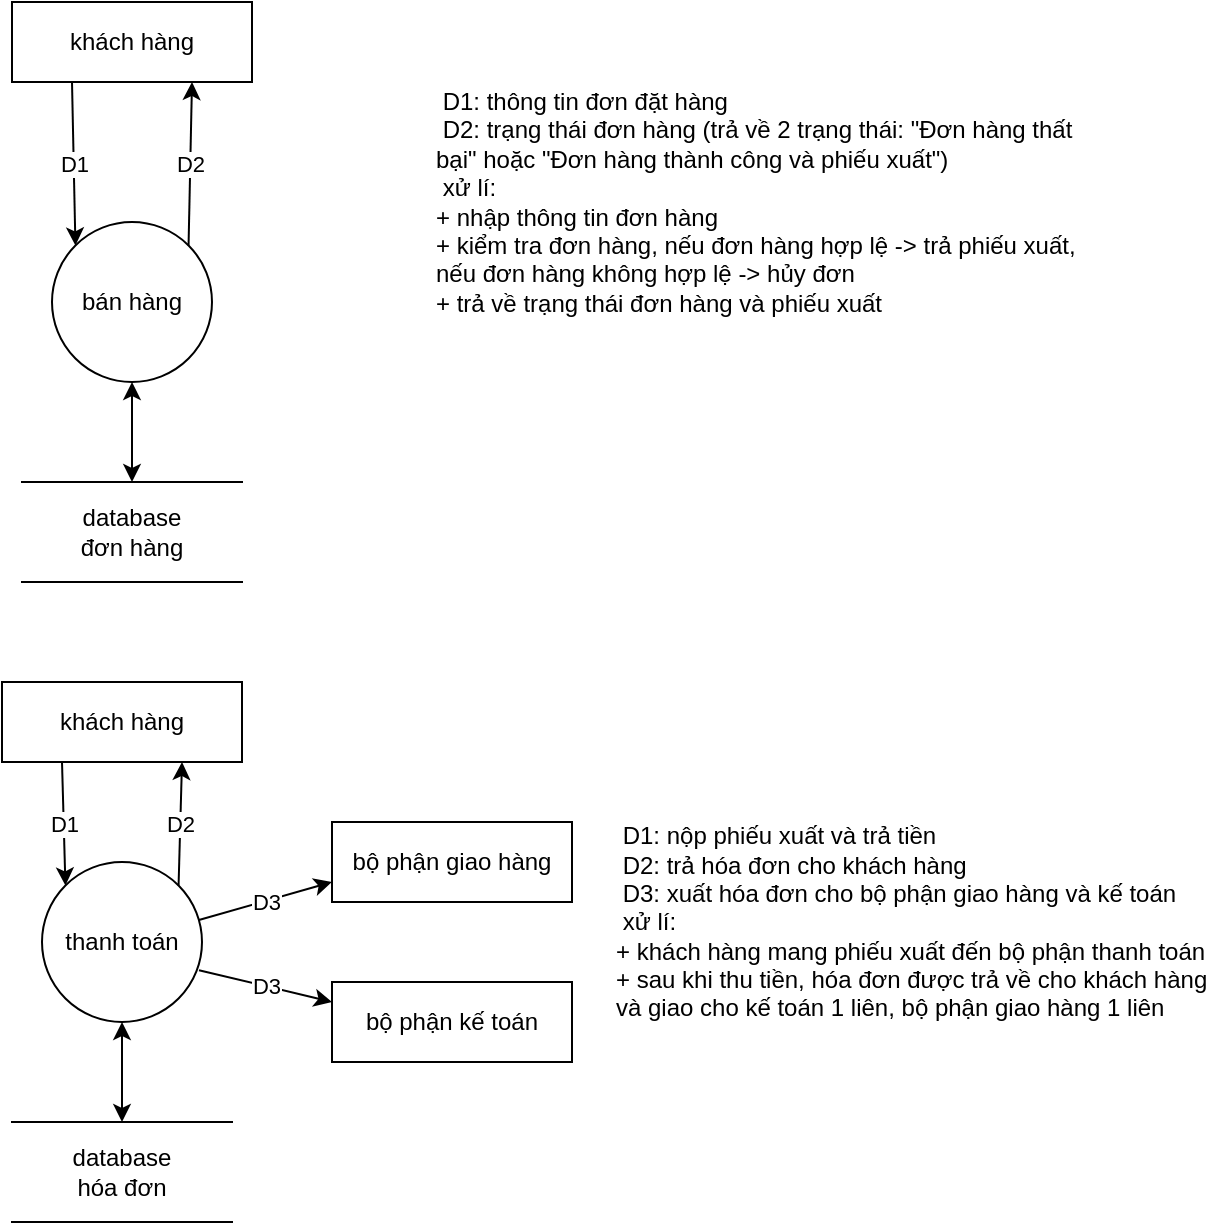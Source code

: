 <mxfile version="13.8.8" type="device"><diagram id="dVaBYh9RoC5aar5UG0lA" name="Page-1"><mxGraphModel dx="688" dy="462" grid="1" gridSize="10" guides="1" tooltips="1" connect="1" arrows="1" fold="1" page="1" pageScale="1" pageWidth="850" pageHeight="1100" math="0" shadow="0"><root><mxCell id="0"/><mxCell id="1" parent="0"/><mxCell id="G1XSoQh2a0YmFX573Vfn-1" value="khách hàng" style="rounded=0;whiteSpace=wrap;html=1;" vertex="1" parent="1"><mxGeometry x="240" y="80" width="120" height="40" as="geometry"/></mxCell><mxCell id="G1XSoQh2a0YmFX573Vfn-2" value="bán hàng" style="ellipse;whiteSpace=wrap;html=1;aspect=fixed;" vertex="1" parent="1"><mxGeometry x="260" y="190" width="80" height="80" as="geometry"/></mxCell><mxCell id="G1XSoQh2a0YmFX573Vfn-3" value="D1" style="endArrow=classic;html=1;exitX=0.25;exitY=1;exitDx=0;exitDy=0;entryX=0;entryY=0;entryDx=0;entryDy=0;" edge="1" parent="1" source="G1XSoQh2a0YmFX573Vfn-1" target="G1XSoQh2a0YmFX573Vfn-2"><mxGeometry width="50" height="50" relative="1" as="geometry"><mxPoint x="330" y="270" as="sourcePoint"/><mxPoint x="380" y="220" as="targetPoint"/></mxGeometry></mxCell><mxCell id="G1XSoQh2a0YmFX573Vfn-4" value="D2" style="endArrow=classic;html=1;exitX=1;exitY=0;exitDx=0;exitDy=0;entryX=0.75;entryY=1;entryDx=0;entryDy=0;" edge="1" parent="1" source="G1XSoQh2a0YmFX573Vfn-2" target="G1XSoQh2a0YmFX573Vfn-1"><mxGeometry width="50" height="50" relative="1" as="geometry"><mxPoint x="330" y="270" as="sourcePoint"/><mxPoint x="380" y="220" as="targetPoint"/></mxGeometry></mxCell><mxCell id="G1XSoQh2a0YmFX573Vfn-5" value="&amp;nbsp;D1: thông tin đơn đặt hàng&lt;br&gt;&amp;nbsp;D2: trạng thái đơn hàng (trả về 2 trạng thái: &quot;Đơn hàng thất bại&quot; hoặc &quot;Đơn hàng thành công và phiếu xuất&quot;)&lt;br&gt;&amp;nbsp;xử lí:&lt;br&gt;+ nhập thông tin đơn hàng&lt;br&gt;+ kiểm tra đơn hàng, nếu đơn hàng hợp lệ -&amp;gt; trả phiếu xuất, nếu đơn hàng không hợp lệ -&amp;gt; hủy đơn&lt;br&gt;+ trả về trạng thái đơn hàng và phiếu xuất" style="text;html=1;strokeColor=none;fillColor=none;align=left;verticalAlign=middle;whiteSpace=wrap;rounded=0;" vertex="1" parent="1"><mxGeometry x="450" y="90" width="340" height="180" as="geometry"/></mxCell><mxCell id="G1XSoQh2a0YmFX573Vfn-7" value="database&lt;br&gt;đơn hàng" style="shape=partialRectangle;whiteSpace=wrap;html=1;left=0;right=0;fillColor=none;" vertex="1" parent="1"><mxGeometry x="245" y="320" width="110" height="50" as="geometry"/></mxCell><mxCell id="G1XSoQh2a0YmFX573Vfn-10" value="" style="endArrow=classic;startArrow=classic;html=1;exitX=0.5;exitY=0;exitDx=0;exitDy=0;entryX=0.5;entryY=1;entryDx=0;entryDy=0;" edge="1" parent="1" source="G1XSoQh2a0YmFX573Vfn-7" target="G1XSoQh2a0YmFX573Vfn-2"><mxGeometry width="50" height="50" relative="1" as="geometry"><mxPoint x="330" y="260" as="sourcePoint"/><mxPoint x="380" y="210" as="targetPoint"/></mxGeometry></mxCell><mxCell id="G1XSoQh2a0YmFX573Vfn-11" value="khách hàng" style="rounded=0;whiteSpace=wrap;html=1;" vertex="1" parent="1"><mxGeometry x="235" y="420" width="120" height="40" as="geometry"/></mxCell><mxCell id="G1XSoQh2a0YmFX573Vfn-12" value="thanh toán" style="ellipse;whiteSpace=wrap;html=1;aspect=fixed;" vertex="1" parent="1"><mxGeometry x="255" y="510" width="80" height="80" as="geometry"/></mxCell><mxCell id="G1XSoQh2a0YmFX573Vfn-13" value="D1" style="endArrow=none;html=1;exitX=0;exitY=0;exitDx=0;exitDy=0;startArrow=classic;startFill=1;endFill=0;entryX=0.25;entryY=1;entryDx=0;entryDy=0;" edge="1" source="G1XSoQh2a0YmFX573Vfn-12" target="G1XSoQh2a0YmFX573Vfn-11" parent="1"><mxGeometry width="50" height="50" relative="1" as="geometry"><mxPoint x="325" y="610" as="sourcePoint"/><mxPoint x="230" y="530" as="targetPoint"/></mxGeometry></mxCell><mxCell id="G1XSoQh2a0YmFX573Vfn-14" value="D2" style="endArrow=none;html=1;exitX=0.75;exitY=1;exitDx=0;exitDy=0;startArrow=classic;startFill=1;endFill=0;entryX=1;entryY=0;entryDx=0;entryDy=0;" edge="1" source="G1XSoQh2a0YmFX573Vfn-11" target="G1XSoQh2a0YmFX573Vfn-12" parent="1"><mxGeometry width="50" height="50" relative="1" as="geometry"><mxPoint x="325" y="610" as="sourcePoint"/><mxPoint x="360" y="490" as="targetPoint"/></mxGeometry></mxCell><mxCell id="G1XSoQh2a0YmFX573Vfn-15" value="database&lt;br&gt;hóa đơn" style="shape=partialRectangle;whiteSpace=wrap;html=1;left=0;right=0;fillColor=none;" vertex="1" parent="1"><mxGeometry x="240" y="640" width="110" height="50" as="geometry"/></mxCell><mxCell id="G1XSoQh2a0YmFX573Vfn-16" value="" style="endArrow=classic;startArrow=classic;html=1;exitX=0.5;exitY=0;exitDx=0;exitDy=0;entryX=0.5;entryY=1;entryDx=0;entryDy=0;" edge="1" source="G1XSoQh2a0YmFX573Vfn-15" target="G1XSoQh2a0YmFX573Vfn-12" parent="1"><mxGeometry width="50" height="50" relative="1" as="geometry"><mxPoint x="325" y="600" as="sourcePoint"/><mxPoint x="375" y="550" as="targetPoint"/></mxGeometry></mxCell><mxCell id="G1XSoQh2a0YmFX573Vfn-17" value="&amp;nbsp;D1: nộp phiếu xuất và trả tiền&lt;br&gt;&amp;nbsp;D2: trả hóa đơn cho khách hàng&lt;br&gt;&amp;nbsp;D3: xuất hóa đơn cho bộ phận giao hàng và kế toán&lt;br&gt;&amp;nbsp;xử lí:&lt;br&gt;+ khách hàng mang phiếu xuất đến bộ phận thanh toán&lt;br&gt;+ sau khi thu tiền, hóa đơn được trả về cho khách hàng và giao cho kế toán 1 liên, bộ phận giao hàng 1 liên" style="text;html=1;strokeColor=none;fillColor=none;align=left;verticalAlign=middle;whiteSpace=wrap;rounded=0;" vertex="1" parent="1"><mxGeometry x="540" y="450" width="300" height="180" as="geometry"/></mxCell><mxCell id="G1XSoQh2a0YmFX573Vfn-19" value="bộ phận giao hàng" style="rounded=0;whiteSpace=wrap;html=1;" vertex="1" parent="1"><mxGeometry x="400" y="490" width="120" height="40" as="geometry"/></mxCell><mxCell id="G1XSoQh2a0YmFX573Vfn-20" value="bộ phận kế toán" style="rounded=0;whiteSpace=wrap;html=1;" vertex="1" parent="1"><mxGeometry x="400" y="570" width="120" height="40" as="geometry"/></mxCell><mxCell id="G1XSoQh2a0YmFX573Vfn-21" value="D3" style="endArrow=classic;html=1;entryX=0;entryY=0.75;entryDx=0;entryDy=0;" edge="1" parent="1" source="G1XSoQh2a0YmFX573Vfn-12" target="G1XSoQh2a0YmFX573Vfn-19"><mxGeometry width="50" height="50" relative="1" as="geometry"><mxPoint x="500" y="550" as="sourcePoint"/><mxPoint x="550" y="500" as="targetPoint"/></mxGeometry></mxCell><mxCell id="G1XSoQh2a0YmFX573Vfn-22" value="D3" style="endArrow=classic;html=1;entryX=0;entryY=0.25;entryDx=0;entryDy=0;exitX=0.981;exitY=0.676;exitDx=0;exitDy=0;exitPerimeter=0;" edge="1" parent="1" source="G1XSoQh2a0YmFX573Vfn-12" target="G1XSoQh2a0YmFX573Vfn-20"><mxGeometry width="50" height="50" relative="1" as="geometry"><mxPoint x="343.461" y="549.011" as="sourcePoint"/><mxPoint x="410" y="530" as="targetPoint"/></mxGeometry></mxCell></root></mxGraphModel></diagram></mxfile>